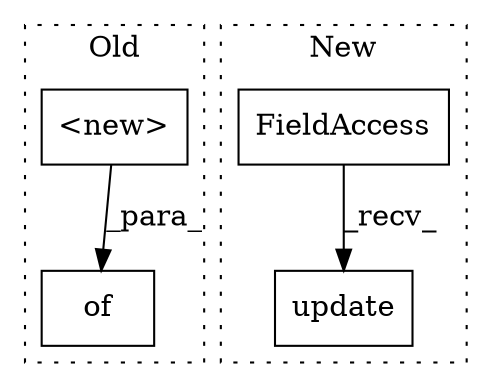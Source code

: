 digraph G {
subgraph cluster0 {
1 [label="<new>" a="14" s="929" l="22" shape="box"];
3 [label="of" a="32" s="926,969" l="3,1" shape="box"];
label = "Old";
style="dotted";
}
subgraph cluster1 {
2 [label="update" a="32" s="1621,1653" l="7,1" shape="box"];
4 [label="FieldAccess" a="22" s="1604" l="16" shape="box"];
label = "New";
style="dotted";
}
1 -> 3 [label="_para_"];
4 -> 2 [label="_recv_"];
}